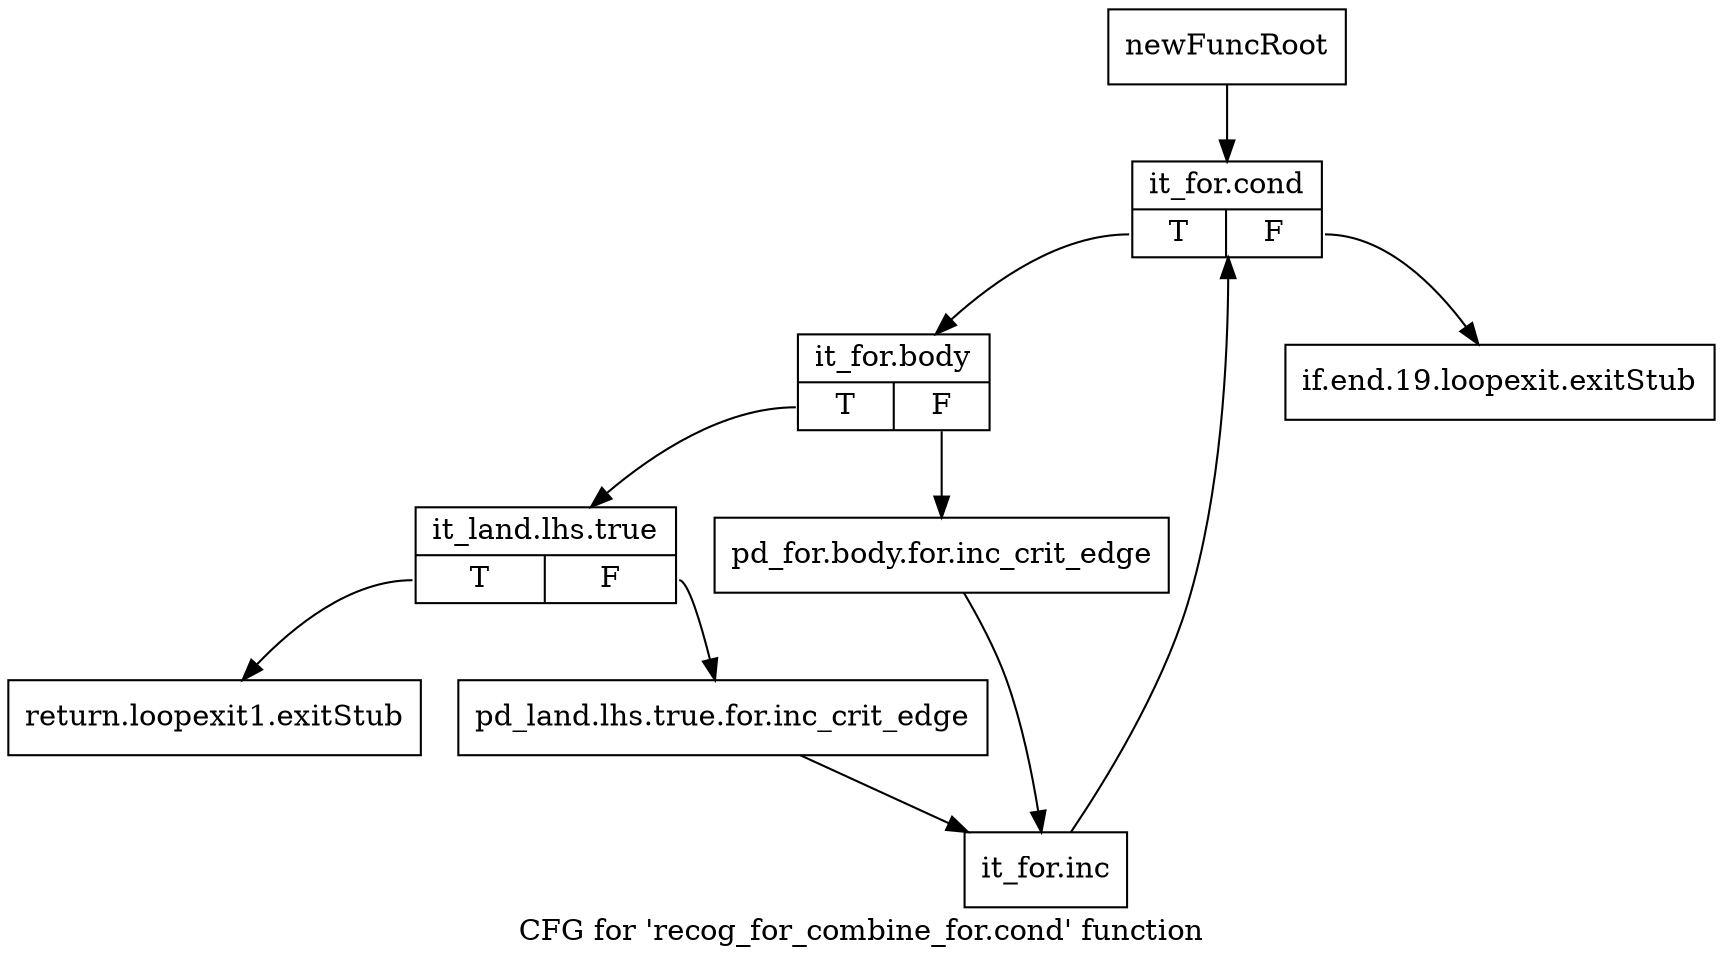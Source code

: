 digraph "CFG for 'recog_for_combine_for.cond' function" {
	label="CFG for 'recog_for_combine_for.cond' function";

	Node0xa64f170 [shape=record,label="{newFuncRoot}"];
	Node0xa64f170 -> Node0xa64f260;
	Node0xa64f1c0 [shape=record,label="{if.end.19.loopexit.exitStub}"];
	Node0xa64f210 [shape=record,label="{return.loopexit1.exitStub}"];
	Node0xa64f260 [shape=record,label="{it_for.cond|{<s0>T|<s1>F}}"];
	Node0xa64f260:s0 -> Node0xa64f2b0;
	Node0xa64f260:s1 -> Node0xa64f1c0;
	Node0xa64f2b0 [shape=record,label="{it_for.body|{<s0>T|<s1>F}}"];
	Node0xa64f2b0:s0 -> Node0xa64f350;
	Node0xa64f2b0:s1 -> Node0xa64f300;
	Node0xa64f300 [shape=record,label="{pd_for.body.for.inc_crit_edge}"];
	Node0xa64f300 -> Node0xa64f3f0;
	Node0xa64f350 [shape=record,label="{it_land.lhs.true|{<s0>T|<s1>F}}"];
	Node0xa64f350:s0 -> Node0xa64f210;
	Node0xa64f350:s1 -> Node0xa64f3a0;
	Node0xa64f3a0 [shape=record,label="{pd_land.lhs.true.for.inc_crit_edge}"];
	Node0xa64f3a0 -> Node0xa64f3f0;
	Node0xa64f3f0 [shape=record,label="{it_for.inc}"];
	Node0xa64f3f0 -> Node0xa64f260;
}
